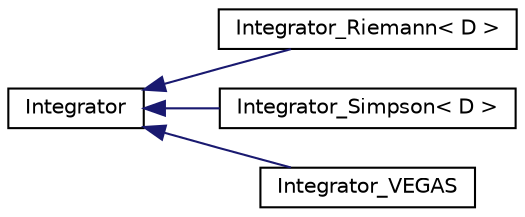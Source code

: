 digraph "Graphical Class Hierarchy"
{
  edge [fontname="Helvetica",fontsize="10",labelfontname="Helvetica",labelfontsize="10"];
  node [fontname="Helvetica",fontsize="10",shape=record];
  rankdir="LR";
  Node1 [label="Integrator",height=0.2,width=0.4,color="black", fillcolor="white", style="filled",URL="$classIntegrator.html"];
  Node1 -> Node2 [dir="back",color="midnightblue",fontsize="10",style="solid",fontname="Helvetica"];
  Node2 [label="Integrator_Riemann\< D \>",height=0.2,width=0.4,color="black", fillcolor="white", style="filled",URL="$classIntegrator__Riemann.html",tooltip="Integrator using Riemann sums. "];
  Node1 -> Node3 [dir="back",color="midnightblue",fontsize="10",style="solid",fontname="Helvetica"];
  Node3 [label="Integrator_Simpson\< D \>",height=0.2,width=0.4,color="black", fillcolor="white", style="filled",URL="$classIntegrator__Simpson.html",tooltip="Integrator using Simpson&#39;s rule. "];
  Node1 -> Node4 [dir="back",color="midnightblue",fontsize="10",style="solid",fontname="Helvetica"];
  Node4 [label="Integrator_VEGAS",height=0.2,width=0.4,color="black", fillcolor="white", style="filled",URL="$classIntegrator__VEGAS.html"];
}
